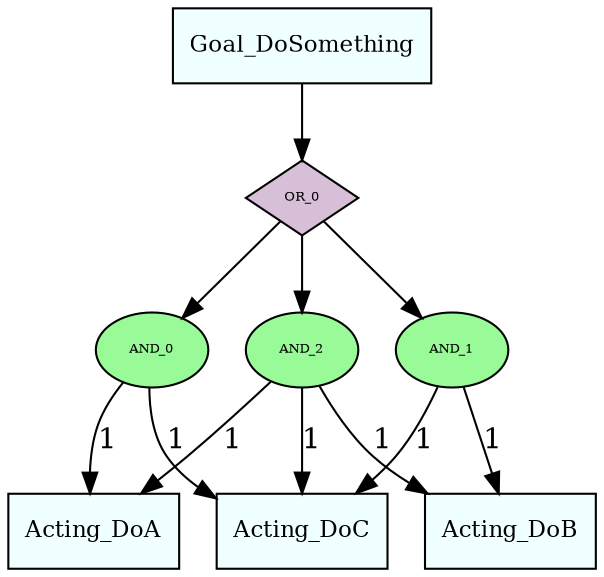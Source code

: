 digraph decomposition_graph {
	rankdir=TB;
	node [fontsize=11, style=filled, fillcolor=azure, shape = box]
	OR_0 [fontsize=6, shape= diamond, style=filled, fillcolor= thistle];
	Goal_DoSomething -> OR_0;
	AND_0 [fontsize=6, shape= oval, style=filled, fillcolor= palegreen];
	OR_0 -> AND_0;
	AND_0 -> Acting_DoA [label= "1"];
	AND_0 -> Acting_DoC [label= "1"];
	AND_1 [fontsize=6, shape= oval, style=filled, fillcolor= palegreen];
	OR_0 -> AND_1;
	AND_1 -> Acting_DoB [label= "1"];
	AND_1 -> Acting_DoC [label= "1"];
	AND_2 [fontsize=6, shape= oval, style=filled, fillcolor= palegreen];
	OR_0 -> AND_2;
	AND_2 -> Acting_DoB [label= "1"];
	AND_2 -> Acting_DoA [label= "1"];
	AND_2 -> Acting_DoC [label= "1"];

}

